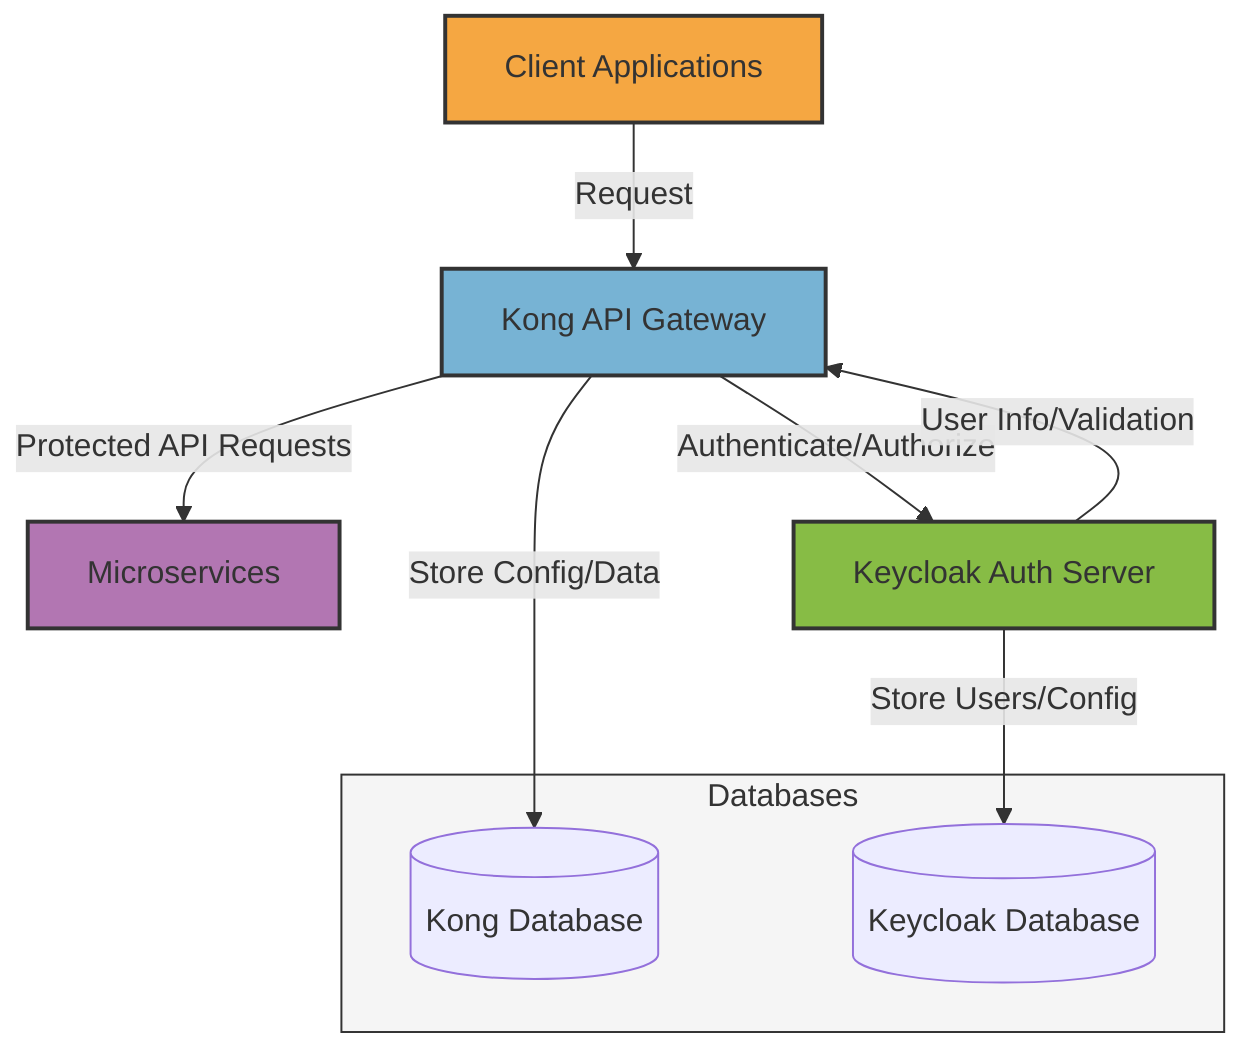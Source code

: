 graph TD
    Client[Client Applications] -->|Request| Kong[Kong API Gateway]
    Kong -->|Protected API Requests| Microservices[Microservices]
    Kong -->|Authenticate/Authorize| Keycloak[Keycloak Auth Server]
    Keycloak -->|User Info/Validation| Kong
    
    subgraph Databases
        KongDB[(Kong Database)]
        KeycloakDB[(Keycloak Database)]
    end
    
    Kong -->|Store Config/Data| KongDB
    Keycloak -->|Store Users/Config| KeycloakDB
    
    style Kong fill:#77b3d4,stroke:#333,stroke-width:2px
    style Keycloak fill:#87bc45,stroke:#333,stroke-width:2px
    style Client fill:#f5a742,stroke:#333,stroke-width:2px
    style Microservices fill:#b276b2,stroke:#333,stroke-width:2px
    style Databases fill:#f5f5f5,stroke:#333,stroke-width:1px